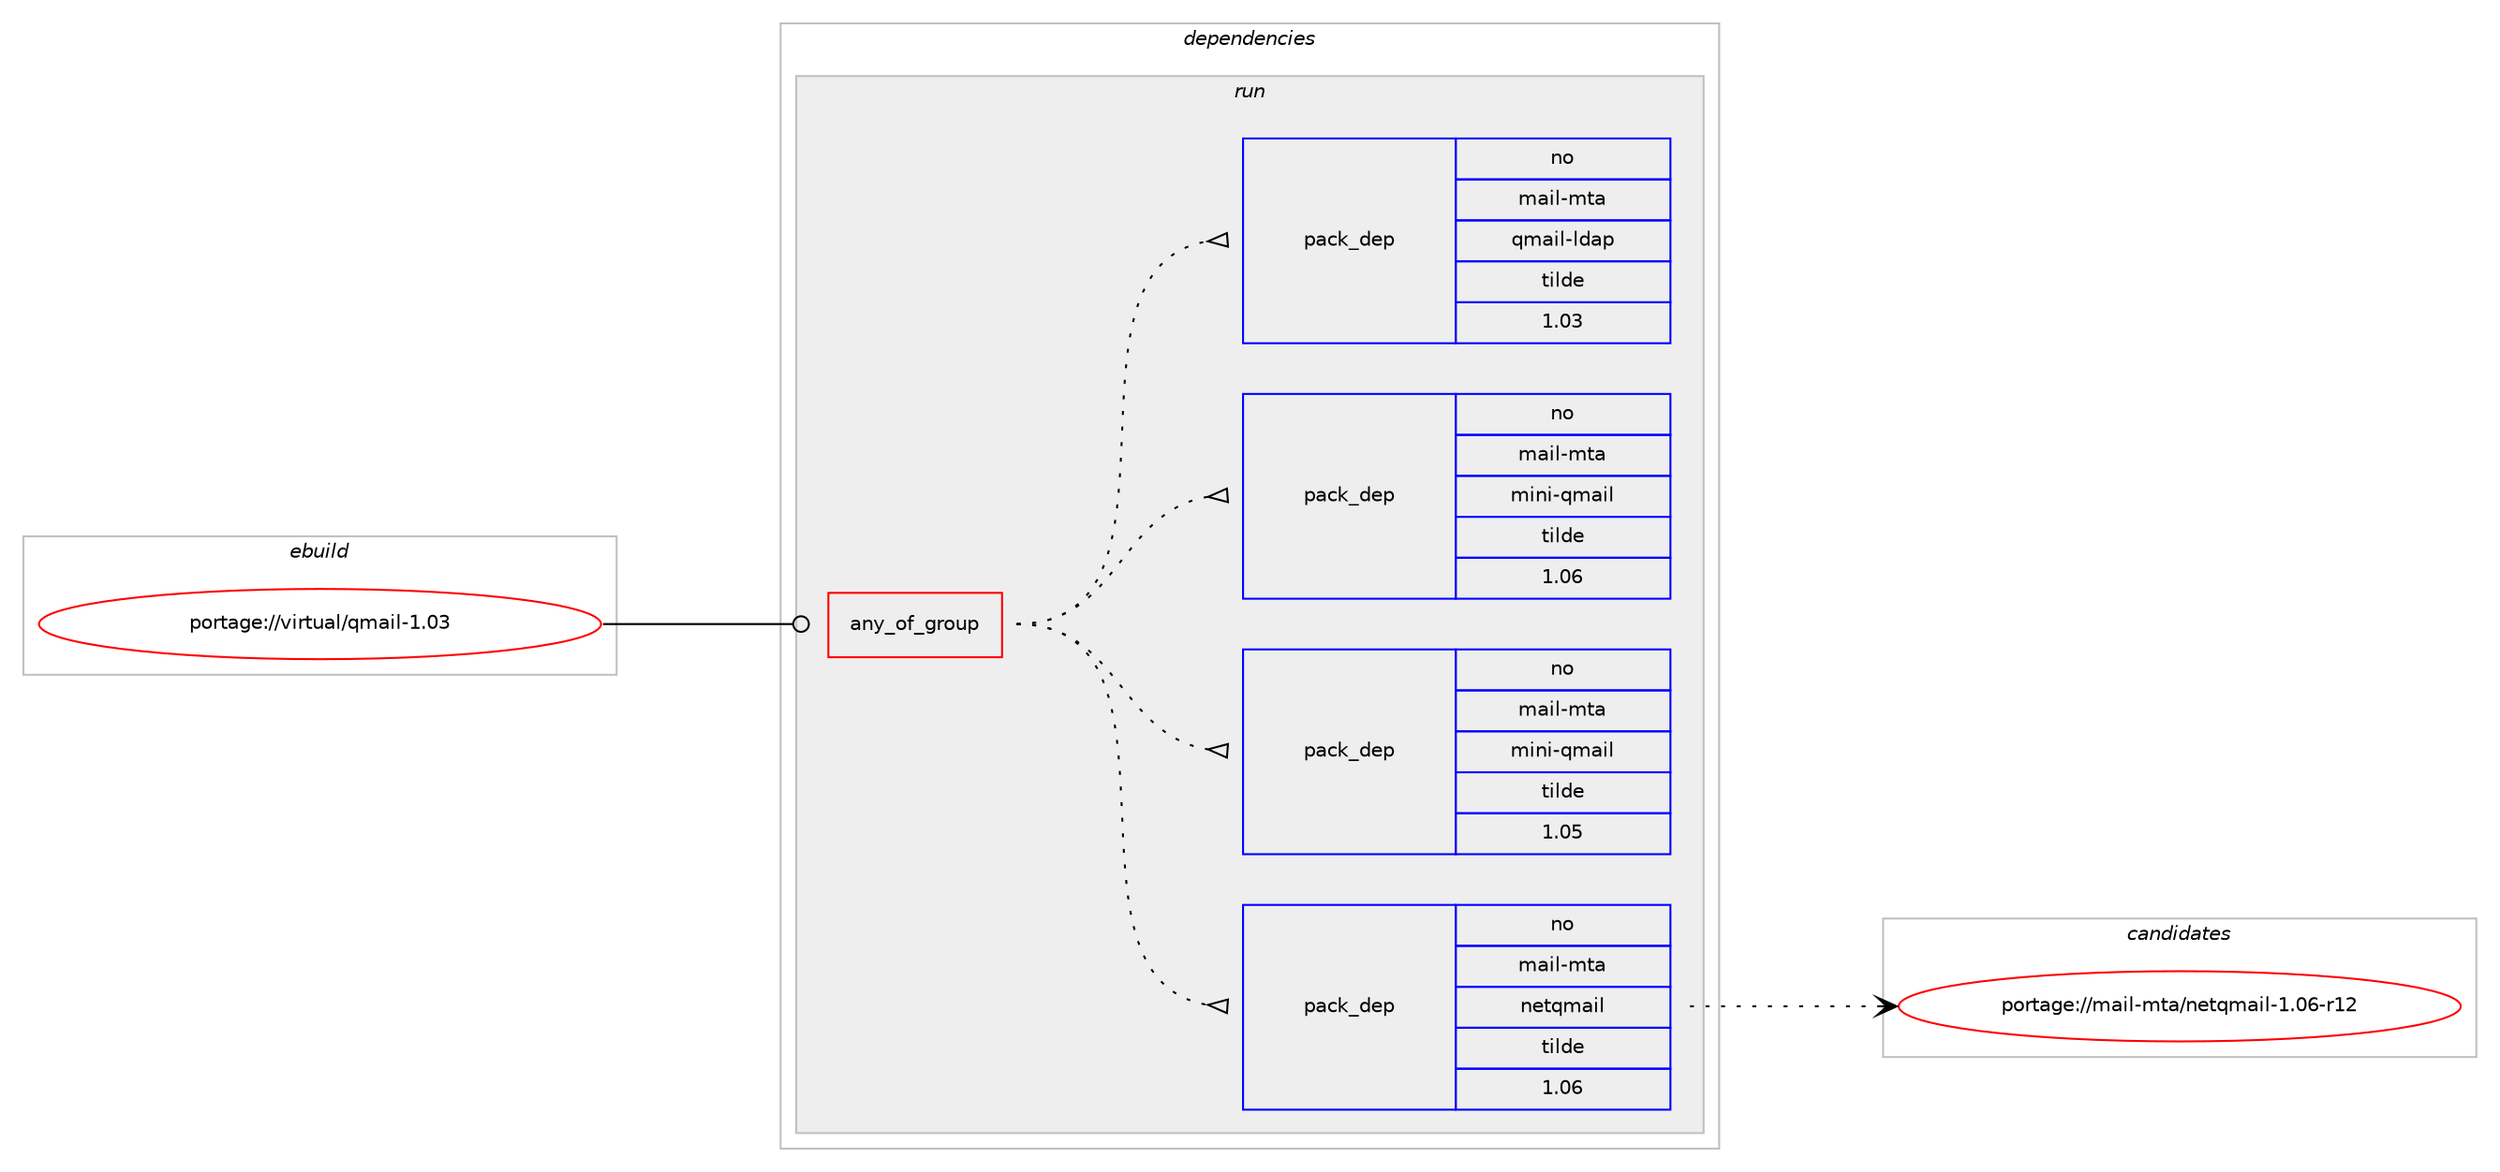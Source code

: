 digraph prolog {

# *************
# Graph options
# *************

newrank=true;
concentrate=true;
compound=true;
graph [rankdir=LR,fontname=Helvetica,fontsize=10,ranksep=1.5];#, ranksep=2.5, nodesep=0.2];
edge  [arrowhead=vee];
node  [fontname=Helvetica,fontsize=10];

# **********
# The ebuild
# **********

subgraph cluster_leftcol {
color=gray;
rank=same;
label=<<i>ebuild</i>>;
id [label="portage://virtual/qmail-1.03", color=red, width=4, href="../virtual/qmail-1.03.svg"];
}

# ****************
# The dependencies
# ****************

subgraph cluster_midcol {
color=gray;
label=<<i>dependencies</i>>;
subgraph cluster_compile {
fillcolor="#eeeeee";
style=filled;
label=<<i>compile</i>>;
}
subgraph cluster_compileandrun {
fillcolor="#eeeeee";
style=filled;
label=<<i>compile and run</i>>;
}
subgraph cluster_run {
fillcolor="#eeeeee";
style=filled;
label=<<i>run</i>>;
subgraph any644 {
dependency36112 [label=<<TABLE BORDER="0" CELLBORDER="1" CELLSPACING="0" CELLPADDING="4"><TR><TD CELLPADDING="10">any_of_group</TD></TR></TABLE>>, shape=none, color=red];subgraph pack28878 {
dependency36113 [label=<<TABLE BORDER="0" CELLBORDER="1" CELLSPACING="0" CELLPADDING="4" WIDTH="220"><TR><TD ROWSPAN="6" CELLPADDING="30">pack_dep</TD></TR><TR><TD WIDTH="110">no</TD></TR><TR><TD>mail-mta</TD></TR><TR><TD>netqmail</TD></TR><TR><TD>tilde</TD></TR><TR><TD>1.06</TD></TR></TABLE>>, shape=none, color=blue];
}
dependency36112:e -> dependency36113:w [weight=20,style="dotted",arrowhead="oinv"];
subgraph pack28879 {
dependency36114 [label=<<TABLE BORDER="0" CELLBORDER="1" CELLSPACING="0" CELLPADDING="4" WIDTH="220"><TR><TD ROWSPAN="6" CELLPADDING="30">pack_dep</TD></TR><TR><TD WIDTH="110">no</TD></TR><TR><TD>mail-mta</TD></TR><TR><TD>mini-qmail</TD></TR><TR><TD>tilde</TD></TR><TR><TD>1.05</TD></TR></TABLE>>, shape=none, color=blue];
}
dependency36112:e -> dependency36114:w [weight=20,style="dotted",arrowhead="oinv"];
subgraph pack28880 {
dependency36115 [label=<<TABLE BORDER="0" CELLBORDER="1" CELLSPACING="0" CELLPADDING="4" WIDTH="220"><TR><TD ROWSPAN="6" CELLPADDING="30">pack_dep</TD></TR><TR><TD WIDTH="110">no</TD></TR><TR><TD>mail-mta</TD></TR><TR><TD>mini-qmail</TD></TR><TR><TD>tilde</TD></TR><TR><TD>1.06</TD></TR></TABLE>>, shape=none, color=blue];
}
dependency36112:e -> dependency36115:w [weight=20,style="dotted",arrowhead="oinv"];
subgraph pack28881 {
dependency36116 [label=<<TABLE BORDER="0" CELLBORDER="1" CELLSPACING="0" CELLPADDING="4" WIDTH="220"><TR><TD ROWSPAN="6" CELLPADDING="30">pack_dep</TD></TR><TR><TD WIDTH="110">no</TD></TR><TR><TD>mail-mta</TD></TR><TR><TD>qmail-ldap</TD></TR><TR><TD>tilde</TD></TR><TR><TD>1.03</TD></TR></TABLE>>, shape=none, color=blue];
}
dependency36112:e -> dependency36116:w [weight=20,style="dotted",arrowhead="oinv"];
}
id:e -> dependency36112:w [weight=20,style="solid",arrowhead="odot"];
}
}

# **************
# The candidates
# **************

subgraph cluster_choices {
rank=same;
color=gray;
label=<<i>candidates</i>>;

subgraph choice28878 {
color=black;
nodesep=1;
choice10997105108451091169747110101116113109971051084549464854451144950 [label="portage://mail-mta/netqmail-1.06-r12", color=red, width=4,href="../mail-mta/netqmail-1.06-r12.svg"];
dependency36113:e -> choice10997105108451091169747110101116113109971051084549464854451144950:w [style=dotted,weight="100"];
}
subgraph choice28879 {
color=black;
nodesep=1;
}
subgraph choice28880 {
color=black;
nodesep=1;
}
subgraph choice28881 {
color=black;
nodesep=1;
}
}

}
